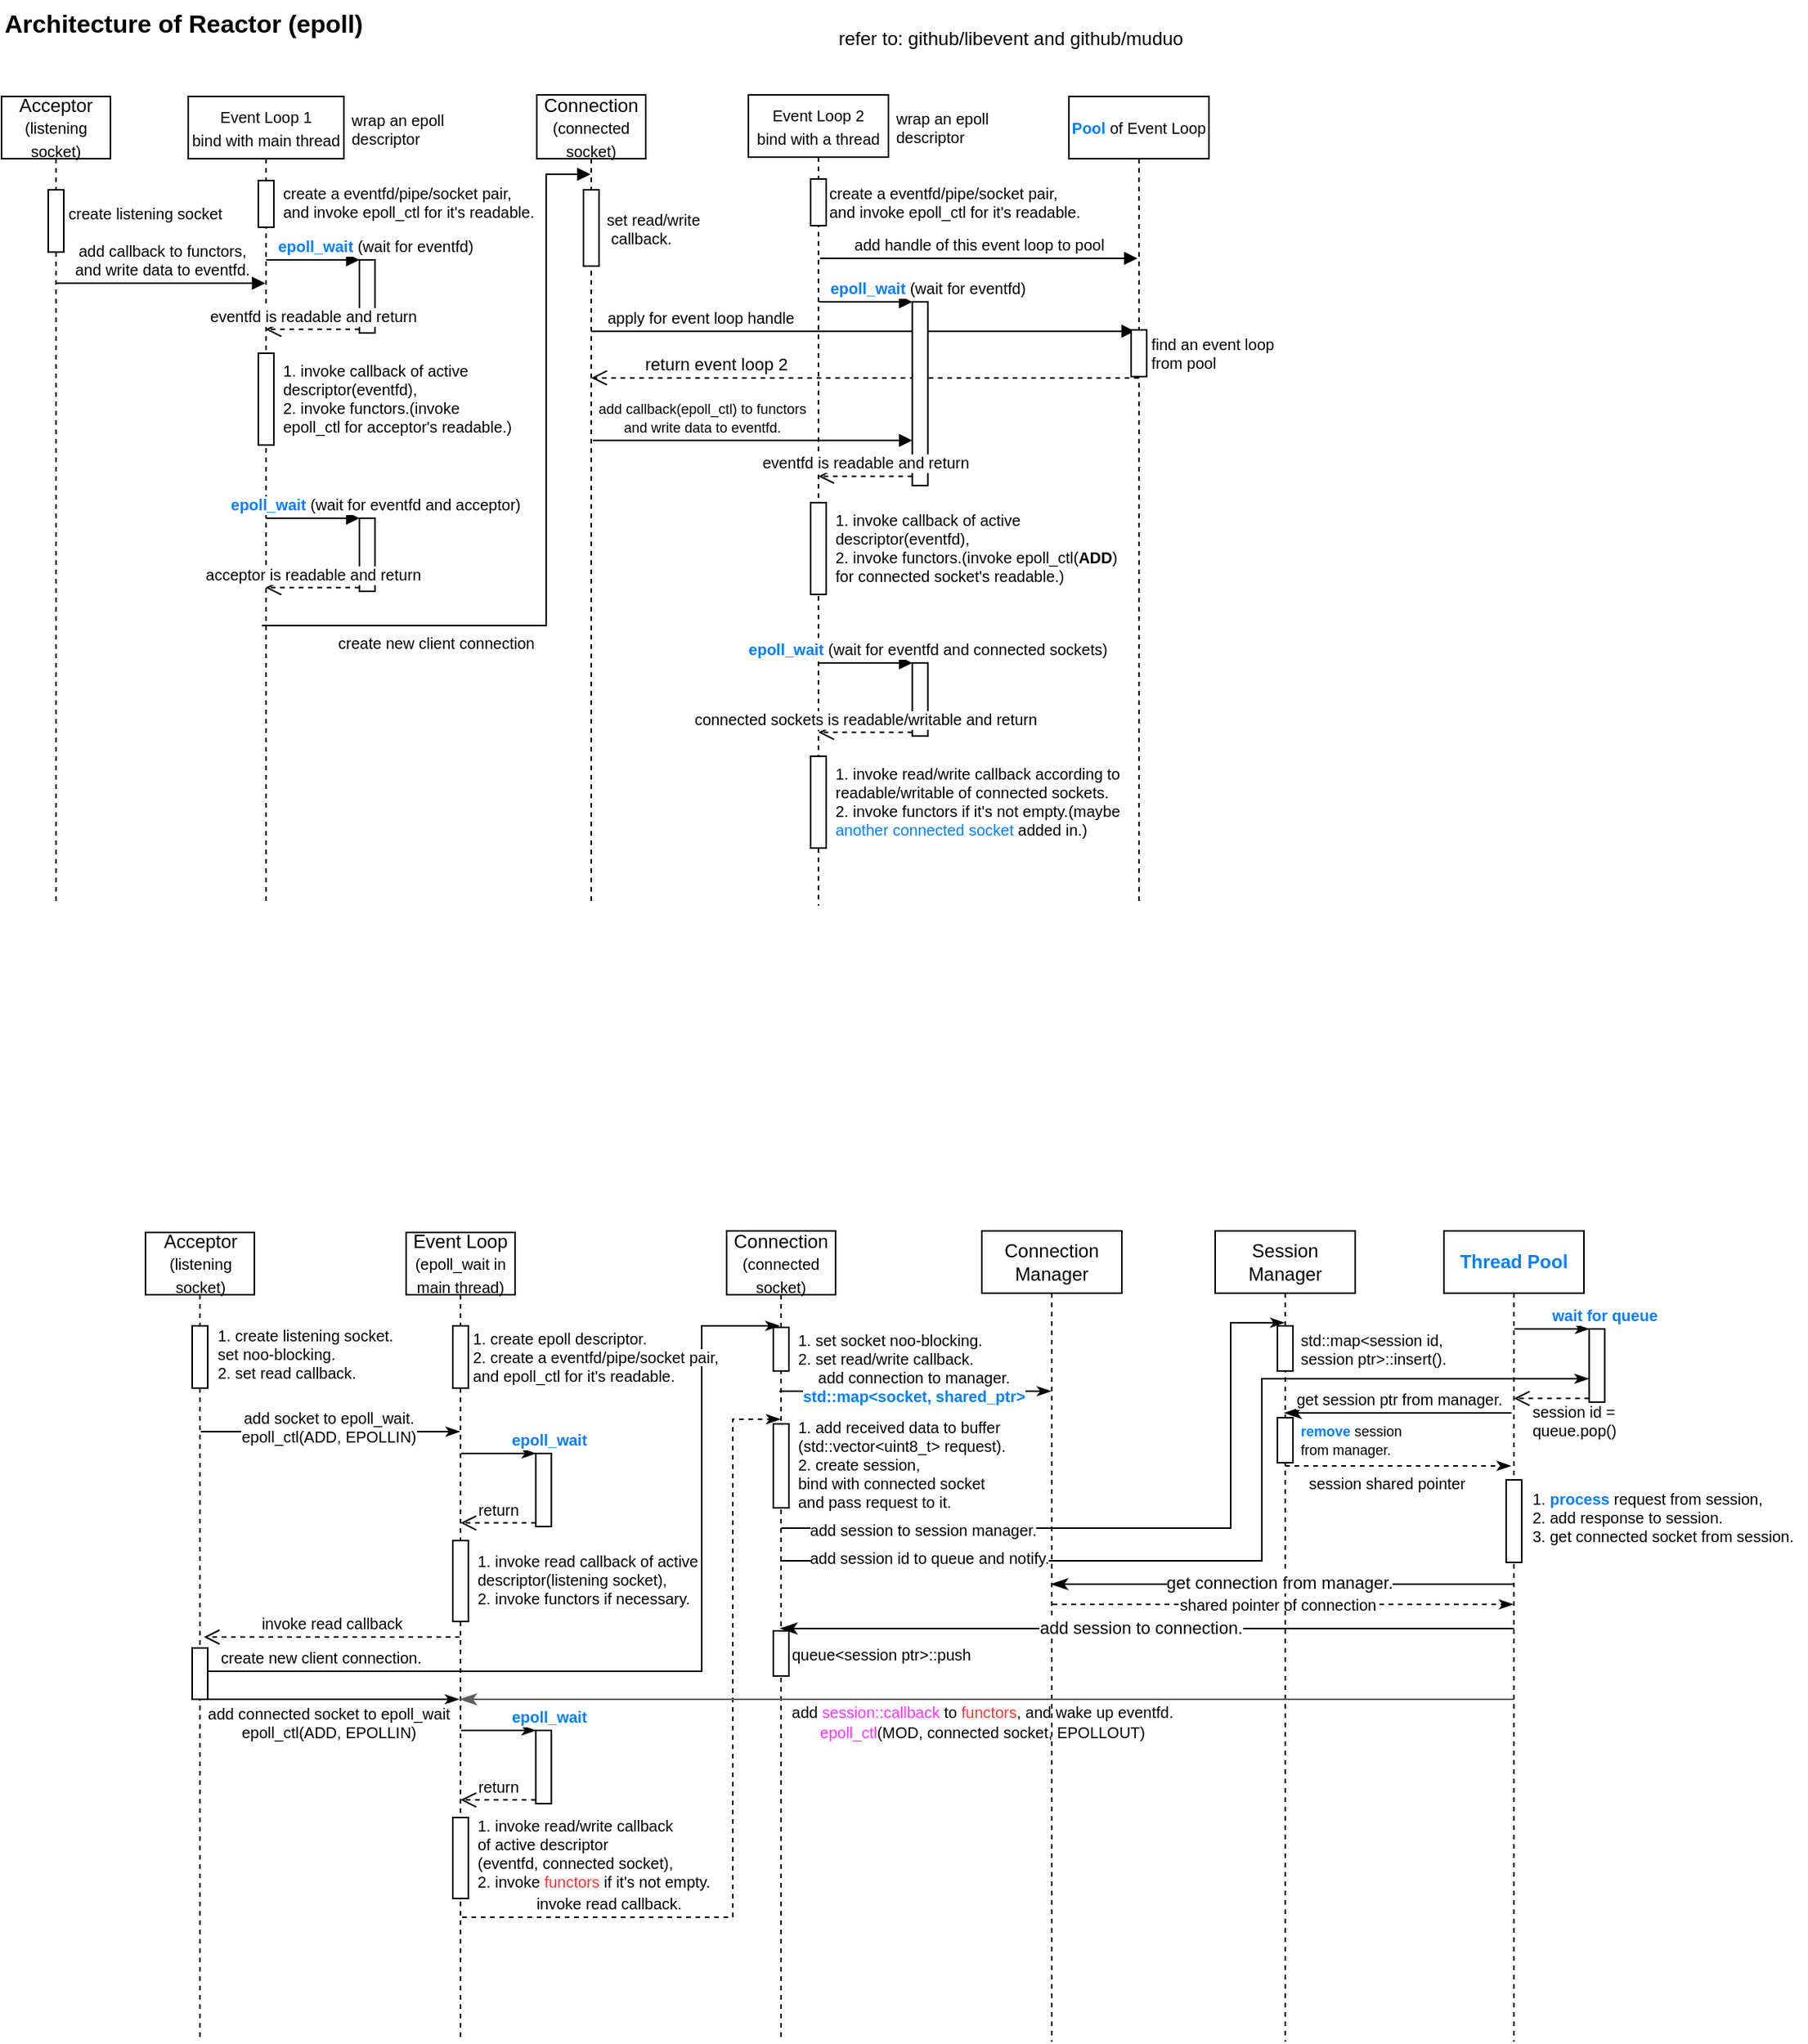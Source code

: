 <mxfile version="20.2.4" type="github">
  <diagram id="8s4QYpiPi4UWaAkvlVJo" name="Page-1">
    <mxGraphModel dx="1422" dy="762" grid="1" gridSize="10" guides="1" tooltips="1" connect="1" arrows="1" fold="1" page="1" pageScale="1" pageWidth="850" pageHeight="1100" background="none" math="0" shadow="0">
      <root>
        <mxCell id="0" />
        <mxCell id="1" parent="0" />
        <mxCell id="Oyf2wEZ1zQuML1rLrcPN-1" value="Acceptor&lt;br&gt;&lt;font style=&quot;font-size: 10px&quot;&gt;(listening socket)&lt;/font&gt;" style="shape=umlLifeline;perimeter=lifelinePerimeter;whiteSpace=wrap;html=1;container=1;collapsible=0;recursiveResize=0;outlineConnect=0;size=40;" parent="1" vertex="1">
          <mxGeometry x="110" y="80" width="70" height="520" as="geometry" />
        </mxCell>
        <mxCell id="Oyf2wEZ1zQuML1rLrcPN-17" value="" style="html=1;points=[];perimeter=orthogonalPerimeter;fontSize=10;" parent="Oyf2wEZ1zQuML1rLrcPN-1" vertex="1">
          <mxGeometry x="30" y="60" width="10" height="40" as="geometry" />
        </mxCell>
        <mxCell id="Oyf2wEZ1zQuML1rLrcPN-2" value="&lt;font style=&quot;font-size: 10px&quot;&gt;Event Loop 1&lt;br&gt;bind with main thread&lt;/font&gt;" style="shape=umlLifeline;perimeter=lifelinePerimeter;whiteSpace=wrap;html=1;container=1;collapsible=0;recursiveResize=0;outlineConnect=0;size=40;" parent="1" vertex="1">
          <mxGeometry x="230" y="80" width="100" height="520" as="geometry" />
        </mxCell>
        <mxCell id="Oyf2wEZ1zQuML1rLrcPN-15" value="" style="html=1;points=[];perimeter=orthogonalPerimeter;fontSize=10;" parent="Oyf2wEZ1zQuML1rLrcPN-2" vertex="1">
          <mxGeometry x="45" y="54" width="10" height="30" as="geometry" />
        </mxCell>
        <mxCell id="Oyf2wEZ1zQuML1rLrcPN-30" value="create new client connection" style="html=1;verticalAlign=bottom;endArrow=block;rounded=0;fontSize=10;" parent="Oyf2wEZ1zQuML1rLrcPN-2" target="Oyf2wEZ1zQuML1rLrcPN-28" edge="1">
          <mxGeometry x="-0.554" y="-20" width="80" relative="1" as="geometry">
            <mxPoint x="47.25" y="340" as="sourcePoint" />
            <mxPoint x="210" y="100" as="targetPoint" />
            <Array as="points">
              <mxPoint x="230" y="340" />
              <mxPoint x="230" y="50" />
            </Array>
            <mxPoint as="offset" />
          </mxGeometry>
        </mxCell>
        <mxCell id="Oyf2wEZ1zQuML1rLrcPN-9" value="" style="html=1;points=[];perimeter=orthogonalPerimeter;fontSize=10;" parent="1" vertex="1">
          <mxGeometry x="340" y="185" width="10" height="47" as="geometry" />
        </mxCell>
        <mxCell id="Oyf2wEZ1zQuML1rLrcPN-10" value="&lt;b&gt;&lt;font color=&quot;#007fff&quot;&gt;epoll_wait&lt;/font&gt;&lt;/b&gt; (wait for eventfd)" style="html=1;verticalAlign=bottom;endArrow=block;entryX=0;entryY=0;rounded=0;fontSize=10;" parent="1" target="Oyf2wEZ1zQuML1rLrcPN-9" edge="1">
          <mxGeometry x="1" y="10" relative="1" as="geometry">
            <mxPoint x="280" y="185" as="sourcePoint" />
            <mxPoint x="10" y="10" as="offset" />
          </mxGeometry>
        </mxCell>
        <mxCell id="Oyf2wEZ1zQuML1rLrcPN-11" value="eventfd is readable and return" style="html=1;verticalAlign=bottom;endArrow=open;dashed=1;endSize=8;exitX=0;exitY=0.95;rounded=0;fontSize=10;" parent="1" source="Oyf2wEZ1zQuML1rLrcPN-9" edge="1">
          <mxGeometry relative="1" as="geometry">
            <mxPoint x="279.667" y="229.65" as="targetPoint" />
          </mxGeometry>
        </mxCell>
        <mxCell id="Oyf2wEZ1zQuML1rLrcPN-12" value="add callback to functors,&lt;br&gt;and write data to eventfd." style="html=1;verticalAlign=bottom;endArrow=block;rounded=0;fontSize=10;" parent="1" target="Oyf2wEZ1zQuML1rLrcPN-2" edge="1">
          <mxGeometry width="80" relative="1" as="geometry">
            <mxPoint x="145" y="200" as="sourcePoint" />
            <mxPoint x="225" y="200" as="targetPoint" />
          </mxGeometry>
        </mxCell>
        <mxCell id="Oyf2wEZ1zQuML1rLrcPN-16" value="&lt;span style=&quot;background-color: rgb(255, 255, 255);&quot;&gt;create a eventfd/pipe/socket pair,&lt;/span&gt;&lt;br style=&quot;&quot;&gt;&lt;span style=&quot;background-color: rgb(255, 255, 255);&quot;&gt;and invoke epoll_ctl for it&#39;s readable.&lt;/span&gt;" style="text;html=1;strokeColor=none;fillColor=none;align=left;verticalAlign=middle;whiteSpace=wrap;rounded=0;fontSize=10;" parent="1" vertex="1">
          <mxGeometry x="289" y="133" width="165" height="30" as="geometry" />
        </mxCell>
        <mxCell id="Oyf2wEZ1zQuML1rLrcPN-18" value="&lt;span style=&quot;background-color: rgb(255 , 255 , 255)&quot;&gt;create listening socket&lt;br&gt;&lt;/span&gt;" style="text;html=1;strokeColor=none;fillColor=none;align=left;verticalAlign=middle;whiteSpace=wrap;rounded=0;fontSize=10;" parent="1" vertex="1">
          <mxGeometry x="151" y="140" width="110" height="30" as="geometry" />
        </mxCell>
        <mxCell id="Oyf2wEZ1zQuML1rLrcPN-21" value="" style="html=1;points=[];perimeter=orthogonalPerimeter;fontSize=10;" parent="1" vertex="1">
          <mxGeometry x="275" y="245" width="10" height="59" as="geometry" />
        </mxCell>
        <mxCell id="Oyf2wEZ1zQuML1rLrcPN-22" value="&lt;span style=&quot;background-color: rgb(255 , 255 , 255)&quot;&gt;1. invoke callback of active descriptor(eventfd),&lt;br&gt;2. invoke functors.(invoke epoll_ctl for acceptor&#39;s readable.)&lt;br&gt;&lt;/span&gt;" style="text;html=1;strokeColor=none;fillColor=none;align=left;verticalAlign=middle;whiteSpace=wrap;rounded=0;fontSize=10;" parent="1" vertex="1">
          <mxGeometry x="289" y="259" width="151" height="30" as="geometry" />
        </mxCell>
        <mxCell id="Oyf2wEZ1zQuML1rLrcPN-23" value="" style="html=1;points=[];perimeter=orthogonalPerimeter;fontSize=10;" parent="1" vertex="1">
          <mxGeometry x="340" y="351" width="10" height="47" as="geometry" />
        </mxCell>
        <mxCell id="Oyf2wEZ1zQuML1rLrcPN-24" value="&lt;b&gt;&lt;font color=&quot;#007fff&quot;&gt;epoll_wait&lt;/font&gt; &lt;/b&gt;(wait for eventfd and acceptor)" style="html=1;verticalAlign=bottom;endArrow=block;entryX=0;entryY=0;rounded=0;fontSize=10;" parent="1" target="Oyf2wEZ1zQuML1rLrcPN-23" edge="1">
          <mxGeometry x="1" y="10" relative="1" as="geometry">
            <mxPoint x="280" y="351" as="sourcePoint" />
            <mxPoint x="10" y="10" as="offset" />
          </mxGeometry>
        </mxCell>
        <mxCell id="Oyf2wEZ1zQuML1rLrcPN-25" value="acceptor is readable and return" style="html=1;verticalAlign=bottom;endArrow=open;dashed=1;endSize=8;exitX=0;exitY=0.95;rounded=0;fontSize=10;" parent="1" source="Oyf2wEZ1zQuML1rLrcPN-23" edge="1">
          <mxGeometry relative="1" as="geometry">
            <mxPoint x="279.667" y="395.65" as="targetPoint" />
          </mxGeometry>
        </mxCell>
        <mxCell id="Oyf2wEZ1zQuML1rLrcPN-28" value="&lt;font&gt;Connection&lt;br&gt;&lt;font style=&quot;font-size: 10px&quot;&gt;(connected socket)&lt;/font&gt;&lt;/font&gt;" style="shape=umlLifeline;perimeter=lifelinePerimeter;whiteSpace=wrap;html=1;container=1;collapsible=0;recursiveResize=0;outlineConnect=0;size=41;" parent="1" vertex="1">
          <mxGeometry x="454" y="79" width="70" height="521" as="geometry" />
        </mxCell>
        <mxCell id="Oyf2wEZ1zQuML1rLrcPN-31" value="" style="html=1;points=[];perimeter=orthogonalPerimeter;fontSize=10;" parent="Oyf2wEZ1zQuML1rLrcPN-28" vertex="1">
          <mxGeometry x="30" y="61" width="10" height="49" as="geometry" />
        </mxCell>
        <mxCell id="Oyf2wEZ1zQuML1rLrcPN-46" value="&lt;font style=&quot;font-size: 9px&quot;&gt;add callback(epoll_ctl) to functors&lt;br&gt;and write data to eventfd.&lt;/font&gt;" style="html=1;verticalAlign=bottom;endArrow=block;rounded=0;fontSize=10;" parent="Oyf2wEZ1zQuML1rLrcPN-28" edge="1">
          <mxGeometry x="-0.318" width="80" relative="1" as="geometry">
            <mxPoint x="36" y="222" as="sourcePoint" />
            <mxPoint x="241.33" y="222" as="targetPoint" />
            <mxPoint as="offset" />
          </mxGeometry>
        </mxCell>
        <mxCell id="Oyf2wEZ1zQuML1rLrcPN-32" value="&lt;span style=&quot;background-color: rgb(255 , 255 , 255)&quot;&gt;set read/write&lt;br&gt;&amp;nbsp;callback.&lt;br&gt;&lt;/span&gt;" style="text;html=1;strokeColor=none;fillColor=none;align=left;verticalAlign=middle;whiteSpace=wrap;rounded=0;fontSize=10;" parent="1" vertex="1">
          <mxGeometry x="497" y="150" width="71" height="30" as="geometry" />
        </mxCell>
        <mxCell id="Oyf2wEZ1zQuML1rLrcPN-33" value="&lt;font style=&quot;font-size: 10px&quot;&gt;Event Loop 2&lt;br&gt;bind with a thread&lt;/font&gt;" style="shape=umlLifeline;perimeter=lifelinePerimeter;whiteSpace=wrap;html=1;container=1;collapsible=0;recursiveResize=0;outlineConnect=0;size=40;" parent="1" vertex="1">
          <mxGeometry x="590" y="79" width="90" height="521" as="geometry" />
        </mxCell>
        <mxCell id="Oyf2wEZ1zQuML1rLrcPN-34" value="" style="html=1;points=[];perimeter=orthogonalPerimeter;fontSize=10;" parent="Oyf2wEZ1zQuML1rLrcPN-33" vertex="1">
          <mxGeometry x="40" y="54" width="10" height="30" as="geometry" />
        </mxCell>
        <mxCell id="Oyf2wEZ1zQuML1rLrcPN-40" value="add handle of this event loop to pool" style="html=1;verticalAlign=bottom;endArrow=block;rounded=0;fontSize=10;" parent="Oyf2wEZ1zQuML1rLrcPN-33" edge="1">
          <mxGeometry width="80" relative="1" as="geometry">
            <mxPoint x="46" y="105" as="sourcePoint" />
            <mxPoint x="250" y="105" as="targetPoint" />
          </mxGeometry>
        </mxCell>
        <mxCell id="Oyf2wEZ1zQuML1rLrcPN-36" value="&lt;span style=&quot;background-color: rgb(255, 255, 255);&quot;&gt;create a eventfd/pipe/socket pair,&lt;/span&gt;&lt;br style=&quot;&quot;&gt;&lt;span style=&quot;background-color: rgb(255, 255, 255);&quot;&gt;and invoke epoll_ctl for it&#39;s readable.&lt;/span&gt;" style="text;html=1;strokeColor=none;fillColor=none;align=left;verticalAlign=middle;whiteSpace=wrap;rounded=0;fontSize=10;" parent="1" vertex="1">
          <mxGeometry x="640" y="133" width="165" height="30" as="geometry" />
        </mxCell>
        <mxCell id="Oyf2wEZ1zQuML1rLrcPN-37" value="&lt;font style=&quot;font-size: 10px&quot;&gt;&lt;b&gt;&lt;font color=&quot;#007fff&quot;&gt;Pool&lt;/font&gt;&lt;/b&gt; of Event Loop&lt;/font&gt;" style="shape=umlLifeline;perimeter=lifelinePerimeter;whiteSpace=wrap;html=1;container=1;collapsible=0;recursiveResize=0;outlineConnect=0;size=40;" parent="1" vertex="1">
          <mxGeometry x="796" y="80" width="90" height="520" as="geometry" />
        </mxCell>
        <mxCell id="Oyf2wEZ1zQuML1rLrcPN-42" value="&lt;b&gt;&lt;font color=&quot;#007fff&quot;&gt;epoll_wait&lt;/font&gt;&lt;/b&gt; (wait for eventfd)" style="html=1;verticalAlign=bottom;endArrow=block;entryX=0;entryY=0;rounded=0;fontSize=10;" parent="1" target="Oyf2wEZ1zQuML1rLrcPN-41" edge="1">
          <mxGeometry x="1" y="10" relative="1" as="geometry">
            <mxPoint x="635.33" y="212" as="sourcePoint" />
            <mxPoint x="10" y="10" as="offset" />
          </mxGeometry>
        </mxCell>
        <mxCell id="Oyf2wEZ1zQuML1rLrcPN-45" value="apply for event loop handle" style="html=1;verticalAlign=bottom;endArrow=block;rounded=0;fontSize=10;entryX=0.233;entryY=0.028;entryDx=0;entryDy=0;entryPerimeter=0;" parent="1" source="Oyf2wEZ1zQuML1rLrcPN-28" target="Oyf2wEZ1zQuML1rLrcPN-50" edge="1">
          <mxGeometry x="-0.601" width="80" relative="1" as="geometry">
            <mxPoint x="490" y="230" as="sourcePoint" />
            <mxPoint x="624.5" y="230" as="targetPoint" />
            <mxPoint as="offset" />
          </mxGeometry>
        </mxCell>
        <mxCell id="Oyf2wEZ1zQuML1rLrcPN-50" value="" style="html=1;points=[];perimeter=orthogonalPerimeter;fontSize=10;" parent="1" vertex="1">
          <mxGeometry x="836" y="230" width="10" height="30" as="geometry" />
        </mxCell>
        <mxCell id="Oyf2wEZ1zQuML1rLrcPN-51" value="&lt;span style=&quot;background-color: rgb(255 , 255 , 255)&quot;&gt;find an event loop from pool&lt;br&gt;&lt;/span&gt;" style="text;html=1;strokeColor=none;fillColor=none;align=left;verticalAlign=middle;whiteSpace=wrap;rounded=0;fontSize=10;" parent="1" vertex="1">
          <mxGeometry x="847" y="230" width="93" height="30" as="geometry" />
        </mxCell>
        <mxCell id="Oyf2wEZ1zQuML1rLrcPN-47" value="return event loop 2" style="html=1;verticalAlign=bottom;endArrow=open;dashed=1;endSize=8;rounded=0;exitX=0.483;exitY=1.028;exitDx=0;exitDy=0;exitPerimeter=0;" parent="1" source="Oyf2wEZ1zQuML1rLrcPN-50" target="Oyf2wEZ1zQuML1rLrcPN-28" edge="1">
          <mxGeometry x="0.543" relative="1" as="geometry">
            <mxPoint x="840.5" y="257" as="sourcePoint" />
            <mxPoint x="490" y="257" as="targetPoint" />
            <mxPoint as="offset" />
          </mxGeometry>
        </mxCell>
        <mxCell id="Oyf2wEZ1zQuML1rLrcPN-41" value="" style="html=1;points=[];perimeter=orthogonalPerimeter;fontSize=10;verticalAlign=top;" parent="1" vertex="1">
          <mxGeometry x="695.33" y="212" width="10" height="118" as="geometry" />
        </mxCell>
        <mxCell id="Oyf2wEZ1zQuML1rLrcPN-43" value="eventfd is readable and return" style="html=1;verticalAlign=bottom;endArrow=open;dashed=1;endSize=8;exitX=0;exitY=0.95;rounded=0;fontSize=10;" parent="1" source="Oyf2wEZ1zQuML1rLrcPN-41" target="Oyf2wEZ1zQuML1rLrcPN-33" edge="1">
          <mxGeometry relative="1" as="geometry">
            <mxPoint x="634.997" y="256.65" as="targetPoint" />
          </mxGeometry>
        </mxCell>
        <mxCell id="Oyf2wEZ1zQuML1rLrcPN-52" value="&lt;span style=&quot;background-color: rgb(255 , 255 , 255)&quot;&gt;wrap an epoll descriptor&lt;br&gt;&lt;/span&gt;" style="text;html=1;strokeColor=none;fillColor=none;align=left;verticalAlign=middle;whiteSpace=wrap;rounded=0;fontSize=10;" parent="1" vertex="1">
          <mxGeometry x="332.5" y="86" width="67.5" height="30" as="geometry" />
        </mxCell>
        <mxCell id="Oyf2wEZ1zQuML1rLrcPN-53" value="&lt;span style=&quot;background-color: rgb(255 , 255 , 255)&quot;&gt;wrap an epoll descriptor&lt;br&gt;&lt;/span&gt;" style="text;html=1;strokeColor=none;fillColor=none;align=left;verticalAlign=middle;whiteSpace=wrap;rounded=0;fontSize=10;" parent="1" vertex="1">
          <mxGeometry x="683" y="85" width="67" height="30" as="geometry" />
        </mxCell>
        <mxCell id="Oyf2wEZ1zQuML1rLrcPN-54" value="" style="html=1;points=[];perimeter=orthogonalPerimeter;fontSize=10;" parent="1" vertex="1">
          <mxGeometry x="630" y="341" width="10" height="59" as="geometry" />
        </mxCell>
        <mxCell id="Oyf2wEZ1zQuML1rLrcPN-55" value="&lt;span style=&quot;background-color: rgb(255 , 255 , 255)&quot;&gt;1. invoke callback of active descriptor(eventfd),&lt;br&gt;2. invoke functors.(invoke epoll_ctl(&lt;b&gt;ADD&lt;/b&gt;) for connected socket&#39;s readable.)&lt;br&gt;&lt;/span&gt;" style="text;html=1;strokeColor=none;fillColor=none;align=left;verticalAlign=middle;whiteSpace=wrap;rounded=0;fontSize=10;" parent="1" vertex="1">
          <mxGeometry x="644" y="355" width="186" height="30" as="geometry" />
        </mxCell>
        <mxCell id="Oyf2wEZ1zQuML1rLrcPN-56" value="" style="html=1;points=[];perimeter=orthogonalPerimeter;fontSize=10;" parent="1" vertex="1">
          <mxGeometry x="695.33" y="444" width="10" height="47" as="geometry" />
        </mxCell>
        <mxCell id="Oyf2wEZ1zQuML1rLrcPN-57" value="&lt;b&gt;&lt;font color=&quot;#007fff&quot;&gt;epoll_wait&lt;/font&gt; &lt;/b&gt;(wait for eventfd and connected sockets)" style="html=1;verticalAlign=bottom;endArrow=block;entryX=0;entryY=0;rounded=0;fontSize=10;" parent="1" target="Oyf2wEZ1zQuML1rLrcPN-56" edge="1">
          <mxGeometry x="1" y="10" relative="1" as="geometry">
            <mxPoint x="635.33" y="444" as="sourcePoint" />
            <mxPoint x="10" y="10" as="offset" />
          </mxGeometry>
        </mxCell>
        <mxCell id="Oyf2wEZ1zQuML1rLrcPN-58" value="connected sockets is readable/writable and return" style="html=1;verticalAlign=bottom;endArrow=open;dashed=1;endSize=8;exitX=0;exitY=0.95;rounded=0;fontSize=10;" parent="1" source="Oyf2wEZ1zQuML1rLrcPN-56" edge="1">
          <mxGeometry relative="1" as="geometry">
            <mxPoint x="634.997" y="488.65" as="targetPoint" />
          </mxGeometry>
        </mxCell>
        <mxCell id="Oyf2wEZ1zQuML1rLrcPN-59" value="" style="html=1;points=[];perimeter=orthogonalPerimeter;fontSize=10;" parent="1" vertex="1">
          <mxGeometry x="630" y="504" width="10" height="59" as="geometry" />
        </mxCell>
        <mxCell id="Oyf2wEZ1zQuML1rLrcPN-60" value="&lt;span style=&quot;background-color: rgb(255 , 255 , 255)&quot;&gt;1. invoke read/write callback according to readable/writable of connected sockets.&lt;br&gt;2. invoke functors if it&#39;s not empty.(maybe &lt;font color=&quot;#007fff&quot;&gt;another connected socket&lt;/font&gt; added in.)&lt;br&gt;&lt;/span&gt;" style="text;html=1;strokeColor=none;fillColor=none;align=left;verticalAlign=middle;whiteSpace=wrap;rounded=0;fontSize=10;" parent="1" vertex="1">
          <mxGeometry x="644" y="518" width="186" height="30" as="geometry" />
        </mxCell>
        <mxCell id="Oyf2wEZ1zQuML1rLrcPN-62" value="&lt;span style=&quot;background-color: rgb(255 , 255 , 255)&quot;&gt;&lt;b&gt;&lt;font style=&quot;font-size: 16px&quot;&gt;Architecture of Reactor (epoll)&lt;/font&gt;&lt;/b&gt;&lt;br&gt;&lt;/span&gt;" style="text;html=1;strokeColor=none;fillColor=none;align=left;verticalAlign=middle;whiteSpace=wrap;rounded=0;fontSize=10;" parent="1" vertex="1">
          <mxGeometry x="110" y="18" width="255" height="30" as="geometry" />
        </mxCell>
        <mxCell id="Oyf2wEZ1zQuML1rLrcPN-63" value="&lt;span style=&quot;background-color: rgb(255 , 255 , 255)&quot;&gt;&lt;font style=&quot;font-size: 12px&quot;&gt;refer to: github/libevent and github/muduo&lt;/font&gt;&lt;br&gt;&lt;/span&gt;" style="text;html=1;strokeColor=none;fillColor=none;align=left;verticalAlign=middle;whiteSpace=wrap;rounded=0;fontSize=10;" parent="1" vertex="1">
          <mxGeometry x="646" y="28" width="240" height="30" as="geometry" />
        </mxCell>
        <mxCell id="_-AkgMlnDdN6ogvlzVWD-1" value="Acceptor&lt;br&gt;&lt;font style=&quot;font-size: 10px&quot;&gt;(listening socket)&lt;/font&gt;" style="shape=umlLifeline;perimeter=lifelinePerimeter;whiteSpace=wrap;html=1;container=1;collapsible=0;recursiveResize=0;outlineConnect=0;size=40;" parent="1" vertex="1">
          <mxGeometry x="202.5" y="810" width="70" height="520" as="geometry" />
        </mxCell>
        <mxCell id="_-AkgMlnDdN6ogvlzVWD-2" value="" style="html=1;points=[];perimeter=orthogonalPerimeter;fontSize=10;" parent="_-AkgMlnDdN6ogvlzVWD-1" vertex="1">
          <mxGeometry x="30" y="60" width="10" height="40" as="geometry" />
        </mxCell>
        <mxCell id="_-AkgMlnDdN6ogvlzVWD-3" value="Event Loop&lt;br&gt;&lt;font style=&quot;font-size: 10px;&quot;&gt;(epoll_wait in main thread)&lt;/font&gt;" style="shape=umlLifeline;perimeter=lifelinePerimeter;whiteSpace=wrap;html=1;container=1;collapsible=0;recursiveResize=0;outlineConnect=0;size=40;" parent="1" vertex="1">
          <mxGeometry x="370" y="810" width="70" height="520" as="geometry" />
        </mxCell>
        <mxCell id="_-AkgMlnDdN6ogvlzVWD-4" value="" style="html=1;points=[];perimeter=orthogonalPerimeter;fontSize=10;" parent="_-AkgMlnDdN6ogvlzVWD-3" vertex="1">
          <mxGeometry x="30" y="60" width="10" height="40" as="geometry" />
        </mxCell>
        <mxCell id="_-AkgMlnDdN6ogvlzVWD-18" value="&lt;span style=&quot;text-align: left;&quot;&gt;create new client connection.&lt;/span&gt;" style="html=1;verticalAlign=bottom;endArrow=classicThin;rounded=0;fontSize=10;exitX=0.95;exitY=0.455;exitDx=0;exitDy=0;exitPerimeter=0;endFill=1;" parent="_-AkgMlnDdN6ogvlzVWD-3" source="_-AkgMlnDdN6ogvlzVWD-13" edge="1">
          <mxGeometry x="-0.756" width="80" relative="1" as="geometry">
            <mxPoint x="-132.5" y="340" as="sourcePoint" />
            <mxPoint x="240" y="60" as="targetPoint" />
            <mxPoint x="1" as="offset" />
            <Array as="points">
              <mxPoint x="190" y="282" />
              <mxPoint x="190" y="60" />
            </Array>
          </mxGeometry>
        </mxCell>
        <mxCell id="_-AkgMlnDdN6ogvlzVWD-23" value="add connected socket to epoll_wait&lt;br&gt;epoll_ctl(ADD, EPOLLIN)" style="html=1;verticalAlign=bottom;endArrow=classicThin;rounded=0;fontSize=10;endFill=1;" parent="_-AkgMlnDdN6ogvlzVWD-3" edge="1">
          <mxGeometry x="-0.009" y="-30" width="80" relative="1" as="geometry">
            <mxPoint x="-132.5" y="300" as="sourcePoint" />
            <mxPoint x="34" y="300" as="targetPoint" />
            <mxPoint as="offset" />
          </mxGeometry>
        </mxCell>
        <mxCell id="oihFWhnjBpmNXEekLoWu-9" value="invoke read callback." style="html=1;verticalAlign=bottom;endArrow=classicThin;rounded=0;fontSize=10;dashed=1;endFill=1;" parent="_-AkgMlnDdN6ogvlzVWD-3" edge="1">
          <mxGeometry x="-0.642" width="80" relative="1" as="geometry">
            <mxPoint x="36" y="440" as="sourcePoint" />
            <mxPoint x="240.5" y="120" as="targetPoint" />
            <mxPoint as="offset" />
            <Array as="points">
              <mxPoint x="210" y="440" />
              <mxPoint x="210" y="120" />
            </Array>
          </mxGeometry>
        </mxCell>
        <mxCell id="_-AkgMlnDdN6ogvlzVWD-5" value="&lt;span style=&quot;background-color: rgb(255 , 255 , 255)&quot;&gt;1. create listening socket.&lt;br&gt;set noo-blocking.&lt;br&gt;2. set read callback.&lt;br&gt;&lt;/span&gt;" style="text;html=1;strokeColor=none;fillColor=none;align=left;verticalAlign=middle;whiteSpace=wrap;rounded=0;fontSize=10;" parent="1" vertex="1">
          <mxGeometry x="247" y="873" width="123" height="30" as="geometry" />
        </mxCell>
        <mxCell id="_-AkgMlnDdN6ogvlzVWD-6" value="add socket to epoll_wait.&lt;br&gt;epoll_ctl(ADD, EPOLLIN)" style="html=1;verticalAlign=bottom;endArrow=classicThin;rounded=0;fontSize=10;endFill=1;" parent="1" edge="1">
          <mxGeometry x="-0.015" y="-12" width="80" relative="1" as="geometry">
            <mxPoint x="238" y="938" as="sourcePoint" />
            <mxPoint x="404.5" y="938" as="targetPoint" />
            <mxPoint as="offset" />
          </mxGeometry>
        </mxCell>
        <mxCell id="_-AkgMlnDdN6ogvlzVWD-7" value="" style="html=1;points=[];perimeter=orthogonalPerimeter;fontSize=10;" parent="1" vertex="1">
          <mxGeometry x="453.33" y="952" width="10" height="47" as="geometry" />
        </mxCell>
        <mxCell id="_-AkgMlnDdN6ogvlzVWD-8" value="&lt;b&gt;&lt;font color=&quot;#007fff&quot;&gt;epoll_wait&lt;/font&gt;&lt;/b&gt;&amp;nbsp;" style="html=1;verticalAlign=bottom;endArrow=classicThin;entryX=0;entryY=0;rounded=0;fontSize=10;endFill=1;" parent="1" target="_-AkgMlnDdN6ogvlzVWD-7" edge="1">
          <mxGeometry x="1" y="10" relative="1" as="geometry">
            <mxPoint x="405.33" y="952" as="sourcePoint" />
            <mxPoint x="10" y="10" as="offset" />
          </mxGeometry>
        </mxCell>
        <mxCell id="_-AkgMlnDdN6ogvlzVWD-9" value="return" style="html=1;verticalAlign=bottom;endArrow=open;dashed=1;endSize=8;exitX=0;exitY=0.95;rounded=0;fontSize=10;" parent="1" source="_-AkgMlnDdN6ogvlzVWD-7" edge="1">
          <mxGeometry relative="1" as="geometry">
            <mxPoint x="404.997" y="996.65" as="targetPoint" />
          </mxGeometry>
        </mxCell>
        <mxCell id="_-AkgMlnDdN6ogvlzVWD-10" value="&lt;span style=&quot;background-color: rgb(255 , 255 , 255)&quot;&gt;1. create epoll descriptor.&lt;br&gt;&lt;/span&gt;&lt;span style=&quot;background-color: rgb(255, 255, 255);&quot;&gt;2. create a eventfd/pipe/socket pair,&lt;/span&gt;&lt;br&gt;&lt;span style=&quot;background-color: rgb(255, 255, 255);&quot;&gt;and epoll_ctl for it&#39;s readable.&lt;/span&gt;&lt;span style=&quot;background-color: rgb(255 , 255 , 255)&quot;&gt;&lt;br&gt;&lt;/span&gt;" style="text;html=1;strokeColor=none;fillColor=none;align=left;verticalAlign=middle;whiteSpace=wrap;rounded=0;fontSize=10;" parent="1" vertex="1">
          <mxGeometry x="411" y="875" width="169" height="30" as="geometry" />
        </mxCell>
        <mxCell id="_-AkgMlnDdN6ogvlzVWD-11" value="" style="html=1;points=[];perimeter=orthogonalPerimeter;fontSize=10;" parent="1" vertex="1">
          <mxGeometry x="400" y="1008" width="10" height="52" as="geometry" />
        </mxCell>
        <mxCell id="_-AkgMlnDdN6ogvlzVWD-12" value="&lt;span style=&quot;background-color: rgb(255 , 255 , 255)&quot;&gt;1. invoke read callback of active descriptor(listening socket),&lt;br&gt;2. invoke functors if necessary.&lt;br&gt;&lt;/span&gt;" style="text;html=1;strokeColor=none;fillColor=none;align=left;verticalAlign=middle;whiteSpace=wrap;rounded=0;fontSize=10;" parent="1" vertex="1">
          <mxGeometry x="414" y="1018" width="151" height="30" as="geometry" />
        </mxCell>
        <mxCell id="_-AkgMlnDdN6ogvlzVWD-13" value="" style="html=1;points=[];perimeter=orthogonalPerimeter;fontSize=10;" parent="1" vertex="1">
          <mxGeometry x="232.5" y="1077" width="10" height="33" as="geometry" />
        </mxCell>
        <mxCell id="_-AkgMlnDdN6ogvlzVWD-15" value="invoke read callback" style="html=1;verticalAlign=bottom;endArrow=open;endSize=8;rounded=0;fontSize=10;dashed=1;" parent="1" source="_-AkgMlnDdN6ogvlzVWD-3" edge="1">
          <mxGeometry relative="1" as="geometry">
            <mxPoint x="322.5" y="1069.5" as="sourcePoint" />
            <mxPoint x="240" y="1070" as="targetPoint" />
          </mxGeometry>
        </mxCell>
        <mxCell id="_-AkgMlnDdN6ogvlzVWD-19" value="&lt;font&gt;Connection&lt;br&gt;&lt;font style=&quot;font-size: 10px&quot;&gt;(connected socket)&lt;/font&gt;&lt;/font&gt;" style="shape=umlLifeline;perimeter=lifelinePerimeter;whiteSpace=wrap;html=1;container=1;collapsible=0;recursiveResize=0;outlineConnect=0;size=41;" parent="1" vertex="1">
          <mxGeometry x="576" y="809" width="70" height="521" as="geometry" />
        </mxCell>
        <mxCell id="_-AkgMlnDdN6ogvlzVWD-20" value="" style="html=1;points=[];perimeter=orthogonalPerimeter;fontSize=10;" parent="_-AkgMlnDdN6ogvlzVWD-19" vertex="1">
          <mxGeometry x="30" y="62" width="10" height="28" as="geometry" />
        </mxCell>
        <mxCell id="oihFWhnjBpmNXEekLoWu-7" value="add connection to manager.&lt;br&gt;&lt;b&gt;&lt;font color=&quot;#007fff&quot;&gt;std::map&amp;lt;socket, shared_ptr&amp;gt;&lt;/font&gt;&lt;/b&gt;" style="html=1;verticalAlign=bottom;endArrow=classicThin;rounded=0;fontSize=10;endFill=1;" parent="_-AkgMlnDdN6ogvlzVWD-19" edge="1">
          <mxGeometry x="-0.015" y="-12" width="80" relative="1" as="geometry">
            <mxPoint x="34" y="103" as="sourcePoint" />
            <mxPoint x="208.5" y="103" as="targetPoint" />
            <mxPoint as="offset" />
          </mxGeometry>
        </mxCell>
        <mxCell id="oihFWhnjBpmNXEekLoWu-8" value="" style="html=1;points=[];perimeter=orthogonalPerimeter;fontSize=10;" parent="_-AkgMlnDdN6ogvlzVWD-19" vertex="1">
          <mxGeometry x="30" y="124" width="10" height="54" as="geometry" />
        </mxCell>
        <mxCell id="_-AkgMlnDdN6ogvlzVWD-22" value="&lt;span style=&quot;background-color: rgb(255 , 255 , 255)&quot;&gt;1.&amp;nbsp;&lt;/span&gt;&lt;span style=&quot;background-color: rgb(255, 255, 255);&quot;&gt;set socket noo-blocking.&lt;/span&gt;&lt;span style=&quot;background-color: rgb(255 , 255 , 255)&quot;&gt;&lt;br&gt;2. set read/write callback.&lt;br&gt;&lt;/span&gt;" style="text;html=1;strokeColor=none;fillColor=none;align=left;verticalAlign=middle;whiteSpace=wrap;rounded=0;fontSize=10;" parent="1" vertex="1">
          <mxGeometry x="620" y="870" width="130" height="30" as="geometry" />
        </mxCell>
        <mxCell id="_-AkgMlnDdN6ogvlzVWD-24" value="&lt;font style=&quot;font-size: 12px;&quot;&gt;Connection&lt;br&gt;Manager&lt;/font&gt;" style="shape=umlLifeline;perimeter=lifelinePerimeter;whiteSpace=wrap;html=1;container=1;collapsible=0;recursiveResize=0;outlineConnect=0;size=40;" parent="1" vertex="1">
          <mxGeometry x="740" y="809" width="90" height="521" as="geometry" />
        </mxCell>
        <mxCell id="oihFWhnjBpmNXEekLoWu-19" value="shared pointer of connection" style="html=1;verticalAlign=bottom;endArrow=classicThin;rounded=0;fontSize=10;dashed=1;endFill=1;" parent="_-AkgMlnDdN6ogvlzVWD-24" edge="1">
          <mxGeometry x="-0.024" y="-9" width="80" relative="1" as="geometry">
            <mxPoint x="45.5" y="240" as="sourcePoint" />
            <mxPoint x="341.5" y="240" as="targetPoint" />
            <mxPoint as="offset" />
          </mxGeometry>
        </mxCell>
        <mxCell id="oihFWhnjBpmNXEekLoWu-30" value="add session to connection." style="html=1;verticalAlign=bottom;endArrow=classicThin;endSize=8;rounded=0;strokeColor=#000000;endFill=1;" parent="_-AkgMlnDdN6ogvlzVWD-24" edge="1">
          <mxGeometry x="0.024" y="8" relative="1" as="geometry">
            <mxPoint x="342" y="255.5" as="sourcePoint" />
            <mxPoint x="-129.5" y="255.5" as="targetPoint" />
            <mxPoint x="1" as="offset" />
          </mxGeometry>
        </mxCell>
        <mxCell id="oihFWhnjBpmNXEekLoWu-31" value="" style="html=1;points=[];perimeter=orthogonalPerimeter;fontSize=10;" parent="_-AkgMlnDdN6ogvlzVWD-24" vertex="1">
          <mxGeometry x="-134" y="257" width="10" height="29" as="geometry" />
        </mxCell>
        <mxCell id="oihFWhnjBpmNXEekLoWu-2" value="" style="html=1;points=[];perimeter=orthogonalPerimeter;fontSize=10;" parent="1" vertex="1">
          <mxGeometry x="453.33" y="1130" width="10" height="47" as="geometry" />
        </mxCell>
        <mxCell id="oihFWhnjBpmNXEekLoWu-3" value="&lt;b&gt;&lt;font color=&quot;#007fff&quot;&gt;epoll_wait&lt;/font&gt;&lt;/b&gt;&amp;nbsp;" style="html=1;verticalAlign=bottom;endArrow=classicThin;entryX=0;entryY=0;rounded=0;fontSize=10;endFill=1;" parent="1" target="oihFWhnjBpmNXEekLoWu-2" edge="1">
          <mxGeometry x="1" y="10" relative="1" as="geometry">
            <mxPoint x="405.33" y="1130" as="sourcePoint" />
            <mxPoint x="10" y="10" as="offset" />
          </mxGeometry>
        </mxCell>
        <mxCell id="oihFWhnjBpmNXEekLoWu-4" value="return" style="html=1;verticalAlign=bottom;endArrow=open;dashed=1;endSize=8;exitX=0;exitY=0.95;rounded=0;fontSize=10;" parent="1" source="oihFWhnjBpmNXEekLoWu-2" edge="1">
          <mxGeometry relative="1" as="geometry">
            <mxPoint x="404.997" y="1174.65" as="targetPoint" />
          </mxGeometry>
        </mxCell>
        <mxCell id="oihFWhnjBpmNXEekLoWu-5" value="" style="html=1;points=[];perimeter=orthogonalPerimeter;fontSize=10;" parent="1" vertex="1">
          <mxGeometry x="400" y="1186" width="10" height="52" as="geometry" />
        </mxCell>
        <mxCell id="oihFWhnjBpmNXEekLoWu-6" value="&lt;span style=&quot;background-color: rgb(255 , 255 , 255)&quot;&gt;1. invoke read/write callback &lt;br&gt;of active descriptor&lt;br&gt;(eventfd, connected socket),&lt;br&gt;2. invoke &lt;font color=&quot;#ff3333&quot;&gt;functors &lt;/font&gt;if it&#39;s not empty.&lt;br&gt;&lt;/span&gt;" style="text;html=1;strokeColor=none;fillColor=none;align=left;verticalAlign=middle;whiteSpace=wrap;rounded=0;fontSize=10;" parent="1" vertex="1">
          <mxGeometry x="414" y="1194" width="166" height="30" as="geometry" />
        </mxCell>
        <mxCell id="oihFWhnjBpmNXEekLoWu-10" value="&lt;span style=&quot;background-color: rgb(255 , 255 , 255)&quot;&gt;1. add received data to buffer (std::vector&amp;lt;uint8_t&amp;gt; request).&lt;br&gt;2. create session, &lt;br&gt;bind with connected socket &lt;br&gt;and pass request to it.&lt;br&gt;&lt;/span&gt;" style="text;html=1;strokeColor=none;fillColor=none;align=left;verticalAlign=middle;whiteSpace=wrap;rounded=0;fontSize=10;" parent="1" vertex="1">
          <mxGeometry x="620" y="944" width="160" height="30" as="geometry" />
        </mxCell>
        <mxCell id="oihFWhnjBpmNXEekLoWu-11" value="&lt;b&gt;&lt;font color=&quot;#007fff&quot;&gt;Thread Pool&lt;/font&gt;&lt;/b&gt;" style="shape=umlLifeline;perimeter=lifelinePerimeter;whiteSpace=wrap;html=1;container=1;collapsible=0;recursiveResize=0;outlineConnect=0;size=40;" parent="1" vertex="1">
          <mxGeometry x="1037" y="809" width="90" height="521" as="geometry" />
        </mxCell>
        <mxCell id="oihFWhnjBpmNXEekLoWu-12" value="" style="html=1;points=[];perimeter=orthogonalPerimeter;fontSize=10;" parent="oihFWhnjBpmNXEekLoWu-11" vertex="1">
          <mxGeometry x="40" y="160" width="10" height="53" as="geometry" />
        </mxCell>
        <mxCell id="oihFWhnjBpmNXEekLoWu-13" value="" style="html=1;points=[];perimeter=orthogonalPerimeter;fontSize=10;" parent="1" vertex="1">
          <mxGeometry x="1130.33" y="872" width="10" height="47" as="geometry" />
        </mxCell>
        <mxCell id="oihFWhnjBpmNXEekLoWu-14" value="&lt;font color=&quot;#007fff&quot;&gt;&lt;b&gt;wait for queue&lt;/b&gt;&lt;/font&gt;" style="html=1;verticalAlign=bottom;endArrow=classicThin;entryX=0;entryY=0;rounded=0;fontSize=10;endFill=1;" parent="1" target="oihFWhnjBpmNXEekLoWu-13" edge="1">
          <mxGeometry x="1" y="10" relative="1" as="geometry">
            <mxPoint x="1082.33" y="872" as="sourcePoint" />
            <mxPoint x="10" y="10" as="offset" />
          </mxGeometry>
        </mxCell>
        <mxCell id="oihFWhnjBpmNXEekLoWu-15" value="" style="html=1;verticalAlign=bottom;endArrow=open;dashed=1;endSize=8;exitX=0;exitY=0.95;rounded=0;fontSize=10;" parent="1" source="oihFWhnjBpmNXEekLoWu-13" edge="1">
          <mxGeometry x="-0.035" y="23" relative="1" as="geometry">
            <mxPoint x="1081.997" y="916.65" as="targetPoint" />
            <mxPoint as="offset" />
          </mxGeometry>
        </mxCell>
        <mxCell id="oihFWhnjBpmNXEekLoWu-16" value="&lt;span style=&quot;text-align: left;&quot;&gt;add session id to queue and&amp;nbsp;&lt;/span&gt;&lt;span style=&quot;text-align: left;&quot;&gt;notify.&lt;/span&gt;" style="html=1;verticalAlign=bottom;endArrow=classicThin;rounded=0;fontSize=10;endFill=1;" parent="1" edge="1">
          <mxGeometry x="-0.702" y="-7" width="80" relative="1" as="geometry">
            <mxPoint x="610.5" y="1021" as="sourcePoint" />
            <mxPoint x="1130" y="904" as="targetPoint" />
            <mxPoint as="offset" />
            <Array as="points">
              <mxPoint x="920" y="1021" />
              <mxPoint x="920" y="904" />
            </Array>
          </mxGeometry>
        </mxCell>
        <mxCell id="oihFWhnjBpmNXEekLoWu-20" value="&lt;span style=&quot;background-color: rgb(255 , 255 , 255)&quot;&gt;session id = queue.pop()&lt;br&gt;&lt;/span&gt;" style="text;html=1;strokeColor=none;fillColor=none;align=left;verticalAlign=middle;whiteSpace=wrap;rounded=0;fontSize=10;" parent="1" vertex="1">
          <mxGeometry x="1092" y="916" width="58" height="30" as="geometry" />
        </mxCell>
        <mxCell id="oihFWhnjBpmNXEekLoWu-21" value="&lt;font style=&quot;font-size: 12px;&quot;&gt;Session&lt;br&gt;Manager&lt;/font&gt;" style="shape=umlLifeline;perimeter=lifelinePerimeter;whiteSpace=wrap;html=1;container=1;collapsible=0;recursiveResize=0;outlineConnect=0;size=40;" parent="1" vertex="1">
          <mxGeometry x="890" y="809" width="90" height="521" as="geometry" />
        </mxCell>
        <mxCell id="oihFWhnjBpmNXEekLoWu-23" value="" style="html=1;points=[];perimeter=orthogonalPerimeter;fontSize=10;" parent="oihFWhnjBpmNXEekLoWu-21" vertex="1">
          <mxGeometry x="40" y="120" width="10" height="29" as="geometry" />
        </mxCell>
        <mxCell id="oihFWhnjBpmNXEekLoWu-24" value="" style="html=1;points=[];perimeter=orthogonalPerimeter;fontSize=10;" parent="oihFWhnjBpmNXEekLoWu-21" vertex="1">
          <mxGeometry x="40" y="61" width="10" height="29" as="geometry" />
        </mxCell>
        <mxCell id="oihFWhnjBpmNXEekLoWu-26" value="get session ptr from manager." style="html=1;verticalAlign=bottom;endArrow=classicThin;endSize=8;rounded=0;fontSize=10;endFill=1;" parent="oihFWhnjBpmNXEekLoWu-21" edge="1">
          <mxGeometry relative="1" as="geometry">
            <mxPoint x="190.5" y="117" as="sourcePoint" />
            <mxPoint x="44.5" y="117" as="targetPoint" />
          </mxGeometry>
        </mxCell>
        <mxCell id="oihFWhnjBpmNXEekLoWu-17" value="get connection from manager." style="html=1;verticalAlign=bottom;endArrow=classicThin;endSize=8;rounded=0;endFill=1;" parent="oihFWhnjBpmNXEekLoWu-21" edge="1">
          <mxGeometry x="0.024" y="8" relative="1" as="geometry">
            <mxPoint x="192.5" y="227" as="sourcePoint" />
            <mxPoint x="-105.5" y="227" as="targetPoint" />
            <mxPoint x="1" as="offset" />
          </mxGeometry>
        </mxCell>
        <mxCell id="oihFWhnjBpmNXEekLoWu-22" value="&lt;div style=&quot;text-align: left;&quot;&gt;add session to session manager.&lt;/div&gt;" style="html=1;verticalAlign=bottom;endArrow=classicThin;rounded=0;fontSize=10;strokeWidth=1;strokeColor=#000000;endFill=1;" parent="1" source="_-AkgMlnDdN6ogvlzVWD-19" edge="1">
          <mxGeometry x="-0.608" y="-10" width="80" relative="1" as="geometry">
            <mxPoint x="610.5" y="998" as="sourcePoint" />
            <mxPoint x="934.5" y="868" as="targetPoint" />
            <mxPoint x="1" as="offset" />
            <Array as="points">
              <mxPoint x="900" y="1000" />
              <mxPoint x="900" y="868" />
            </Array>
          </mxGeometry>
        </mxCell>
        <mxCell id="oihFWhnjBpmNXEekLoWu-25" value="&lt;span style=&quot;background-color: rgb(255 , 255 , 255)&quot;&gt;std::map&amp;lt;session id, session ptr&amp;gt;::insert().&lt;br&gt;&lt;/span&gt;" style="text;html=1;strokeColor=none;fillColor=none;align=left;verticalAlign=middle;whiteSpace=wrap;rounded=0;fontSize=10;" parent="1" vertex="1">
          <mxGeometry x="943" y="870" width="99.67" height="30" as="geometry" />
        </mxCell>
        <mxCell id="oihFWhnjBpmNXEekLoWu-27" value="session shared pointer" style="html=1;verticalAlign=bottom;endArrow=classicThin;rounded=0;fontSize=10;dashed=1;endFill=1;" parent="1" edge="1">
          <mxGeometry x="-0.103" y="-20" width="80" relative="1" as="geometry">
            <mxPoint x="935" y="960" as="sourcePoint" />
            <mxPoint x="1080" y="960" as="targetPoint" />
            <mxPoint as="offset" />
          </mxGeometry>
        </mxCell>
        <mxCell id="oihFWhnjBpmNXEekLoWu-28" value="&lt;span style=&quot;background-color: rgb(255 , 255 , 255)&quot;&gt;1. &lt;b&gt;&lt;font color=&quot;#007fff&quot;&gt;process&amp;nbsp;&lt;/font&gt;&lt;/b&gt;&lt;/span&gt;&lt;span style=&quot;background-color: rgb(255, 255, 255);&quot;&gt;request from&amp;nbsp;&lt;/span&gt;&lt;span style=&quot;background-color: rgb(255 , 255 , 255)&quot;&gt;session, &lt;br&gt;2. add response to session.&lt;br&gt;3. get connected socket from session.&lt;br&gt;&lt;/span&gt;" style="text;html=1;strokeColor=none;fillColor=none;align=left;verticalAlign=middle;whiteSpace=wrap;rounded=0;fontSize=10;" parent="1" vertex="1">
          <mxGeometry x="1092" y="978" width="178" height="30" as="geometry" />
        </mxCell>
        <mxCell id="oihFWhnjBpmNXEekLoWu-29" value="&lt;span style=&quot;background-color: rgb(255 , 255 , 255)&quot;&gt;&lt;font style=&quot;font-weight: bold; font-size: 9px;&quot; color=&quot;#007fff&quot;&gt;remove &lt;/font&gt;&lt;font style=&quot;font-size: 9px;&quot;&gt;session from manager.&lt;/font&gt;&lt;br&gt;&lt;/span&gt;" style="text;html=1;strokeColor=none;fillColor=none;align=left;verticalAlign=middle;whiteSpace=wrap;rounded=0;fontSize=10;" parent="1" vertex="1">
          <mxGeometry x="943" y="928" width="77" height="30" as="geometry" />
        </mxCell>
        <mxCell id="oihFWhnjBpmNXEekLoWu-32" value="&lt;span style=&quot;background-color: rgb(255 , 255 , 255)&quot;&gt;&lt;font style=&quot;font-size: 10px;&quot;&gt;queue&amp;lt;session ptr&amp;gt;::push&lt;/font&gt;&lt;br&gt;&lt;/span&gt;" style="text;html=1;strokeColor=none;fillColor=none;align=left;verticalAlign=middle;whiteSpace=wrap;rounded=0;fontSize=10;" parent="1" vertex="1">
          <mxGeometry x="616" y="1066" width="128" height="30" as="geometry" />
        </mxCell>
        <mxCell id="oihFWhnjBpmNXEekLoWu-36" value="&lt;font style=&quot;font-size: 10px;&quot;&gt;add &lt;font color=&quot;#ff33ff&quot;&gt;session::callback &lt;/font&gt;to &lt;font color=&quot;#ff3333&quot; style=&quot;font-size: 10px;&quot;&gt;functors&lt;/font&gt;&lt;font style=&quot;font-size: 10px;&quot;&gt;, and wake up eventfd.&lt;/font&gt;&lt;br&gt;&lt;font color=&quot;#ff33ff&quot;&gt;epoll_ctl&lt;/font&gt;(MOD, connected socket, EPOLLOUT)&lt;/font&gt;" style="html=1;verticalAlign=bottom;endArrow=classicThin;endSize=8;rounded=0;endFill=1;labelBackgroundColor=none;strokeColor=#5E5E5E;" parent="1" edge="1">
          <mxGeometry x="0.01" y="30" relative="1" as="geometry">
            <mxPoint x="1082" y="1110" as="sourcePoint" />
            <mxPoint x="404.5" y="1110" as="targetPoint" />
            <mxPoint as="offset" />
          </mxGeometry>
        </mxCell>
      </root>
    </mxGraphModel>
  </diagram>
</mxfile>
